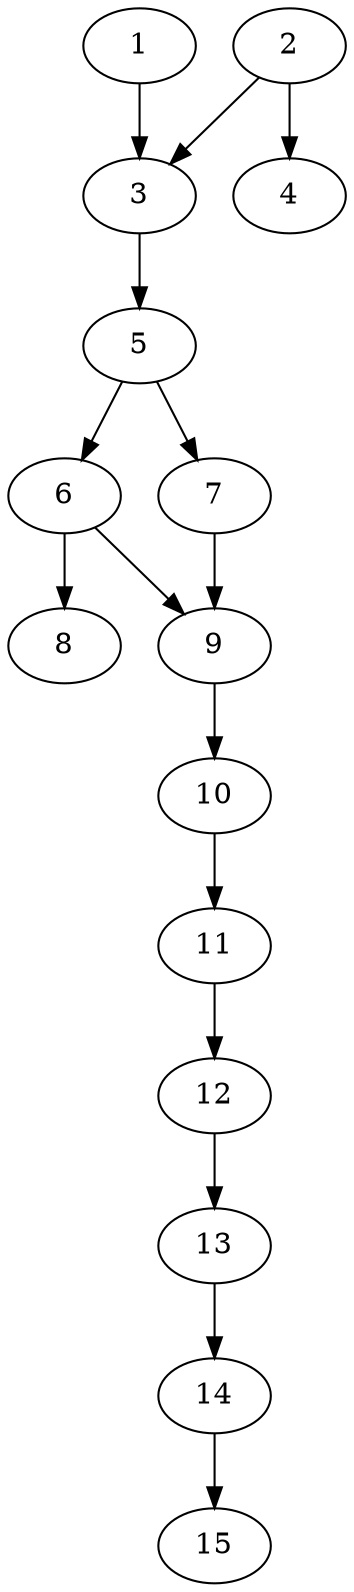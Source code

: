 // DAG automatically generated by daggen at Thu Oct  3 13:59:27 2019
// ./daggen --dot -n 15 --ccr 0.4 --fat 0.3 --regular 0.5 --density 0.6 --mindata 5242880 --maxdata 52428800 
digraph G {
  1 [size="16939520", alpha="0.17", expect_size="6775808"] 
  1 -> 3 [size ="6775808"]
  2 [size="31390720", alpha="0.11", expect_size="12556288"] 
  2 -> 3 [size ="12556288"]
  2 -> 4 [size ="12556288"]
  3 [size="101071360", alpha="0.17", expect_size="40428544"] 
  3 -> 5 [size ="40428544"]
  4 [size="54428160", alpha="0.17", expect_size="21771264"] 
  5 [size="56261120", alpha="0.07", expect_size="22504448"] 
  5 -> 6 [size ="22504448"]
  5 -> 7 [size ="22504448"]
  6 [size="127400960", alpha="0.16", expect_size="50960384"] 
  6 -> 8 [size ="50960384"]
  6 -> 9 [size ="50960384"]
  7 [size="102443520", alpha="0.13", expect_size="40977408"] 
  7 -> 9 [size ="40977408"]
  8 [size="50181120", alpha="0.06", expect_size="20072448"] 
  9 [size="129295360", alpha="0.09", expect_size="51718144"] 
  9 -> 10 [size ="51718144"]
  10 [size="19663360", alpha="0.15", expect_size="7865344"] 
  10 -> 11 [size ="7865344"]
  11 [size="70714880", alpha="0.15", expect_size="28285952"] 
  11 -> 12 [size ="28285952"]
  12 [size="54543360", alpha="0.06", expect_size="21817344"] 
  12 -> 13 [size ="21817344"]
  13 [size="119825920", alpha="0.19", expect_size="47930368"] 
  13 -> 14 [size ="47930368"]
  14 [size="100661760", alpha="0.03", expect_size="40264704"] 
  14 -> 15 [size ="40264704"]
  15 [size="82759680", alpha="0.16", expect_size="33103872"] 
}
